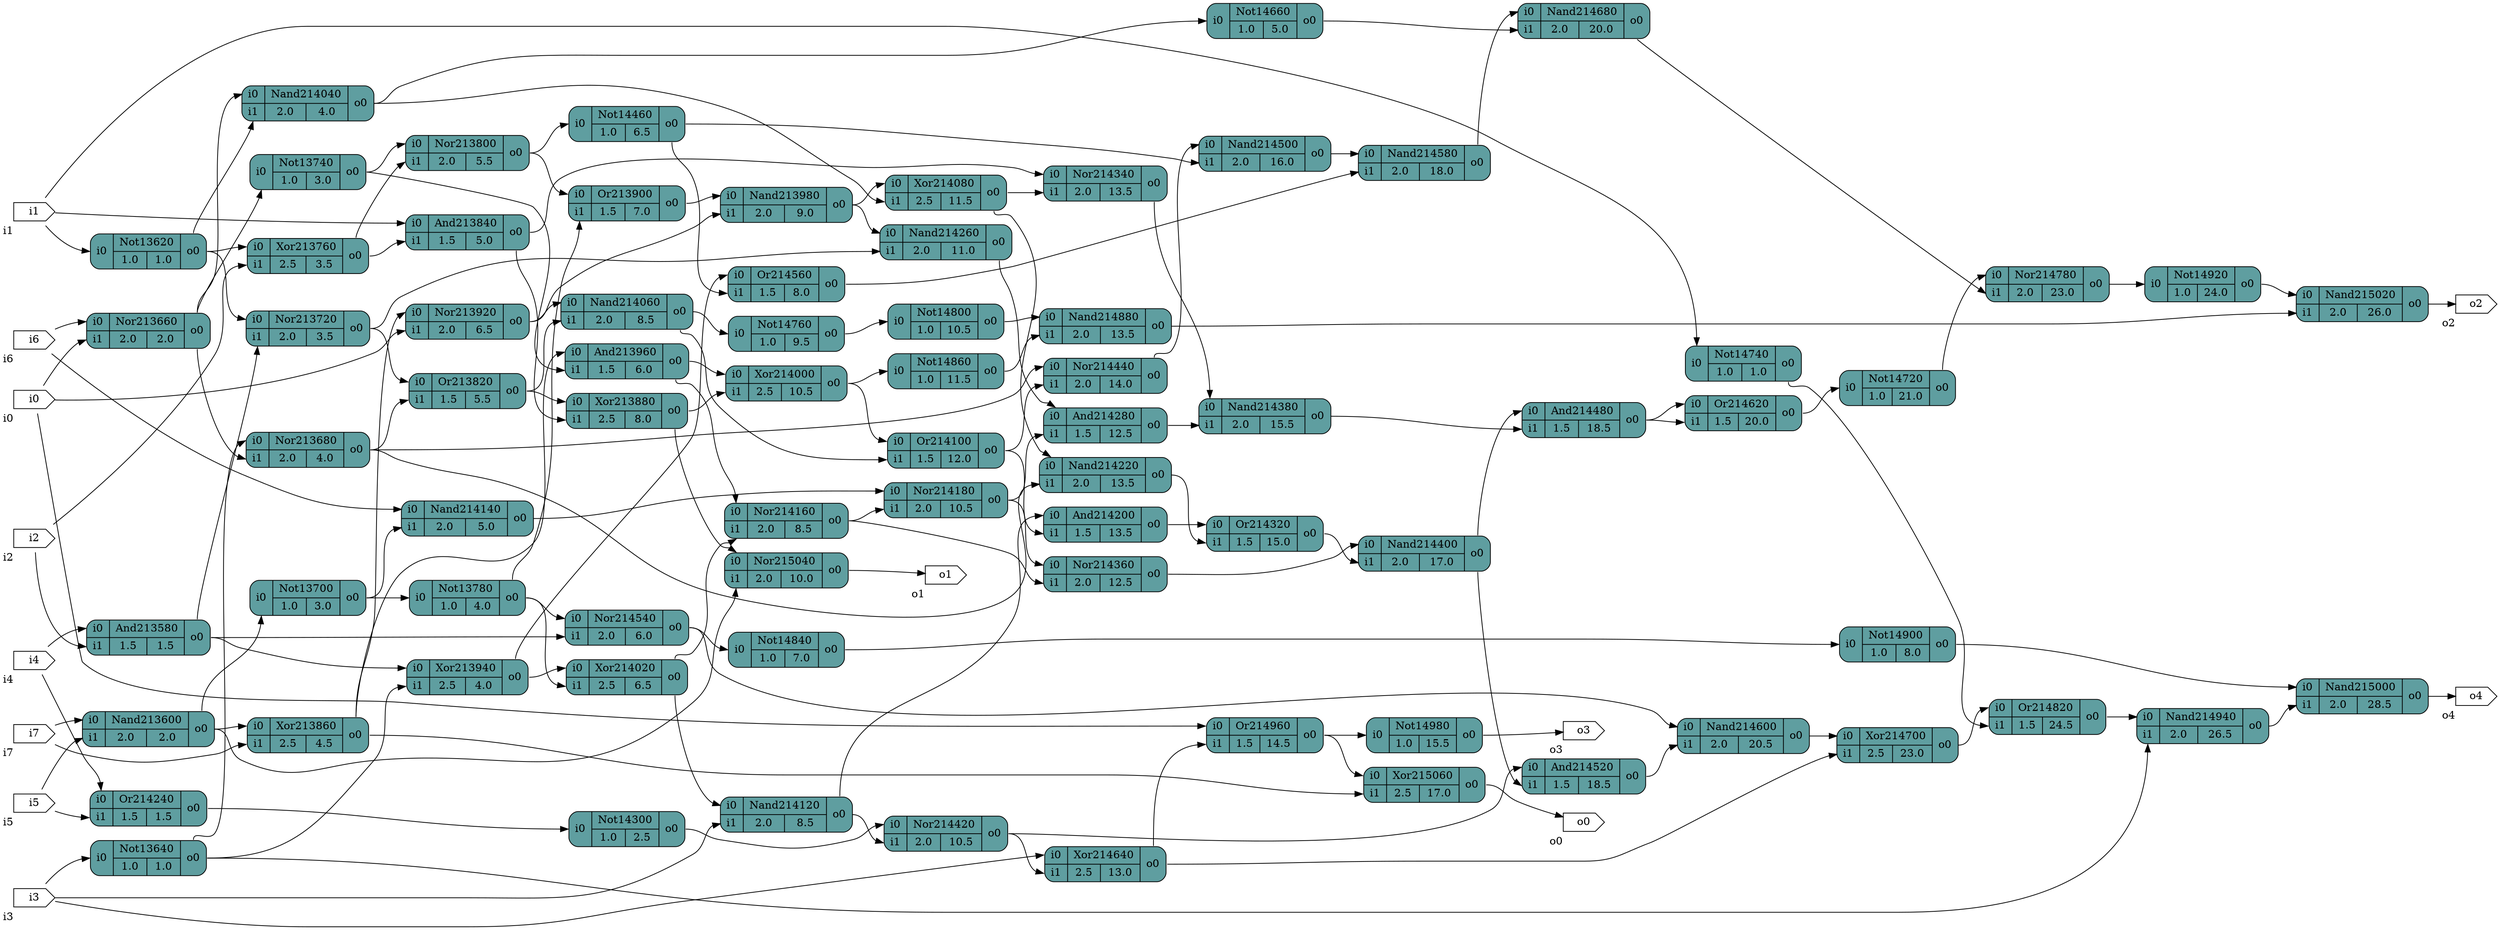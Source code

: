 digraph rand_0 {
		graph [rankdir = LR];
		And213580[shape=record; style="rounded,filled"; fillcolor=cadetblue; label="{{<i0>i0|<i1>i1}|{And213580|{1.5|1.5}}|{<o0>o0}}"]
		Nand213600[shape=record; style="rounded,filled"; fillcolor=cadetblue; label="{{<i0>i0|<i1>i1}|{Nand213600|{2.0|2.0}}|{<o0>o0}}"]
		Not13620[shape=record; style="rounded,filled"; fillcolor=cadetblue; label="{{<i0>i0}|{Not13620|{1.0|1.0}}|{<o0>o0}}"]
		Not13640[shape=record; style="rounded,filled"; fillcolor=cadetblue; label="{{<i0>i0}|{Not13640|{1.0|1.0}}|{<o0>o0}}"]
		Nor213660[shape=record; style="rounded,filled"; fillcolor=cadetblue; label="{{<i0>i0|<i1>i1}|{Nor213660|{2.0|2.0}}|{<o0>o0}}"]
		Nor213680[shape=record; style="rounded,filled"; fillcolor=cadetblue; label="{{<i0>i0|<i1>i1}|{Nor213680|{2.0|4.0}}|{<o0>o0}}"]
		Not13700[shape=record; style="rounded,filled"; fillcolor=cadetblue; label="{{<i0>i0}|{Not13700|{1.0|3.0}}|{<o0>o0}}"]
		Nor213720[shape=record; style="rounded,filled"; fillcolor=cadetblue; label="{{<i0>i0|<i1>i1}|{Nor213720|{2.0|3.5}}|{<o0>o0}}"]
		Not13740[shape=record; style="rounded,filled"; fillcolor=cadetblue; label="{{<i0>i0}|{Not13740|{1.0|3.0}}|{<o0>o0}}"]
		Xor213760[shape=record; style="rounded,filled"; fillcolor=cadetblue; label="{{<i0>i0|<i1>i1}|{Xor213760|{2.5|3.5}}|{<o0>o0}}"]
		Not13780[shape=record; style="rounded,filled"; fillcolor=cadetblue; label="{{<i0>i0}|{Not13780|{1.0|4.0}}|{<o0>o0}}"]
		Nor213800[shape=record; style="rounded,filled"; fillcolor=cadetblue; label="{{<i0>i0|<i1>i1}|{Nor213800|{2.0|5.5}}|{<o0>o0}}"]
		Or213820[shape=record; style="rounded,filled"; fillcolor=cadetblue; label="{{<i0>i0|<i1>i1}|{Or213820|{1.5|5.5}}|{<o0>o0}}"]
		And213840[shape=record; style="rounded,filled"; fillcolor=cadetblue; label="{{<i0>i0|<i1>i1}|{And213840|{1.5|5.0}}|{<o0>o0}}"]
		Xor213860[shape=record; style="rounded,filled"; fillcolor=cadetblue; label="{{<i0>i0|<i1>i1}|{Xor213860|{2.5|4.5}}|{<o0>o0}}"]
		Xor213880[shape=record; style="rounded,filled"; fillcolor=cadetblue; label="{{<i0>i0|<i1>i1}|{Xor213880|{2.5|8.0}}|{<o0>o0}}"]
		Or213900[shape=record; style="rounded,filled"; fillcolor=cadetblue; label="{{<i0>i0|<i1>i1}|{Or213900|{1.5|7.0}}|{<o0>o0}}"]
		Nor213920[shape=record; style="rounded,filled"; fillcolor=cadetblue; label="{{<i0>i0|<i1>i1}|{Nor213920|{2.0|6.5}}|{<o0>o0}}"]
		Xor213940[shape=record; style="rounded,filled"; fillcolor=cadetblue; label="{{<i0>i0|<i1>i1}|{Xor213940|{2.5|4.0}}|{<o0>o0}}"]
		And213960[shape=record; style="rounded,filled"; fillcolor=cadetblue; label="{{<i0>i0|<i1>i1}|{And213960|{1.5|6.0}}|{<o0>o0}}"]
		Nand213980[shape=record; style="rounded,filled"; fillcolor=cadetblue; label="{{<i0>i0|<i1>i1}|{Nand213980|{2.0|9.0}}|{<o0>o0}}"]
		Xor214000[shape=record; style="rounded,filled"; fillcolor=cadetblue; label="{{<i0>i0|<i1>i1}|{Xor214000|{2.5|10.5}}|{<o0>o0}}"]
		Xor214020[shape=record; style="rounded,filled"; fillcolor=cadetblue; label="{{<i0>i0|<i1>i1}|{Xor214020|{2.5|6.5}}|{<o0>o0}}"]
		Nand214040[shape=record; style="rounded,filled"; fillcolor=cadetblue; label="{{<i0>i0|<i1>i1}|{Nand214040|{2.0|4.0}}|{<o0>o0}}"]
		Nand214060[shape=record; style="rounded,filled"; fillcolor=cadetblue; label="{{<i0>i0|<i1>i1}|{Nand214060|{2.0|8.5}}|{<o0>o0}}"]
		Xor214080[shape=record; style="rounded,filled"; fillcolor=cadetblue; label="{{<i0>i0|<i1>i1}|{Xor214080|{2.5|11.5}}|{<o0>o0}}"]
		Or214100[shape=record; style="rounded,filled"; fillcolor=cadetblue; label="{{<i0>i0|<i1>i1}|{Or214100|{1.5|12.0}}|{<o0>o0}}"]
		Nand214120[shape=record; style="rounded,filled"; fillcolor=cadetblue; label="{{<i0>i0|<i1>i1}|{Nand214120|{2.0|8.5}}|{<o0>o0}}"]
		Nand214140[shape=record; style="rounded,filled"; fillcolor=cadetblue; label="{{<i0>i0|<i1>i1}|{Nand214140|{2.0|5.0}}|{<o0>o0}}"]
		Nor214160[shape=record; style="rounded,filled"; fillcolor=cadetblue; label="{{<i0>i0|<i1>i1}|{Nor214160|{2.0|8.5}}|{<o0>o0}}"]
		Nor214180[shape=record; style="rounded,filled"; fillcolor=cadetblue; label="{{<i0>i0|<i1>i1}|{Nor214180|{2.0|10.5}}|{<o0>o0}}"]
		And214200[shape=record; style="rounded,filled"; fillcolor=cadetblue; label="{{<i0>i0|<i1>i1}|{And214200|{1.5|13.5}}|{<o0>o0}}"]
		Nand214220[shape=record; style="rounded,filled"; fillcolor=cadetblue; label="{{<i0>i0|<i1>i1}|{Nand214220|{2.0|13.5}}|{<o0>o0}}"]
		Or214240[shape=record; style="rounded,filled"; fillcolor=cadetblue; label="{{<i0>i0|<i1>i1}|{Or214240|{1.5|1.5}}|{<o0>o0}}"]
		Nand214260[shape=record; style="rounded,filled"; fillcolor=cadetblue; label="{{<i0>i0|<i1>i1}|{Nand214260|{2.0|11.0}}|{<o0>o0}}"]
		And214280[shape=record; style="rounded,filled"; fillcolor=cadetblue; label="{{<i0>i0|<i1>i1}|{And214280|{1.5|12.5}}|{<o0>o0}}"]
		Not14300[shape=record; style="rounded,filled"; fillcolor=cadetblue; label="{{<i0>i0}|{Not14300|{1.0|2.5}}|{<o0>o0}}"]
		Or214320[shape=record; style="rounded,filled"; fillcolor=cadetblue; label="{{<i0>i0|<i1>i1}|{Or214320|{1.5|15.0}}|{<o0>o0}}"]
		Nor214340[shape=record; style="rounded,filled"; fillcolor=cadetblue; label="{{<i0>i0|<i1>i1}|{Nor214340|{2.0|13.5}}|{<o0>o0}}"]
		Nor214360[shape=record; style="rounded,filled"; fillcolor=cadetblue; label="{{<i0>i0|<i1>i1}|{Nor214360|{2.0|12.5}}|{<o0>o0}}"]
		Nand214380[shape=record; style="rounded,filled"; fillcolor=cadetblue; label="{{<i0>i0|<i1>i1}|{Nand214380|{2.0|15.5}}|{<o0>o0}}"]
		Nand214400[shape=record; style="rounded,filled"; fillcolor=cadetblue; label="{{<i0>i0|<i1>i1}|{Nand214400|{2.0|17.0}}|{<o0>o0}}"]
		Nor214420[shape=record; style="rounded,filled"; fillcolor=cadetblue; label="{{<i0>i0|<i1>i1}|{Nor214420|{2.0|10.5}}|{<o0>o0}}"]
		Nor214440[shape=record; style="rounded,filled"; fillcolor=cadetblue; label="{{<i0>i0|<i1>i1}|{Nor214440|{2.0|14.0}}|{<o0>o0}}"]
		Not14460[shape=record; style="rounded,filled"; fillcolor=cadetblue; label="{{<i0>i0}|{Not14460|{1.0|6.5}}|{<o0>o0}}"]
		And214480[shape=record; style="rounded,filled"; fillcolor=cadetblue; label="{{<i0>i0|<i1>i1}|{And214480|{1.5|18.5}}|{<o0>o0}}"]
		Nand214500[shape=record; style="rounded,filled"; fillcolor=cadetblue; label="{{<i0>i0|<i1>i1}|{Nand214500|{2.0|16.0}}|{<o0>o0}}"]
		And214520[shape=record; style="rounded,filled"; fillcolor=cadetblue; label="{{<i0>i0|<i1>i1}|{And214520|{1.5|18.5}}|{<o0>o0}}"]
		Nor214540[shape=record; style="rounded,filled"; fillcolor=cadetblue; label="{{<i0>i0|<i1>i1}|{Nor214540|{2.0|6.0}}|{<o0>o0}}"]
		Or214560[shape=record; style="rounded,filled"; fillcolor=cadetblue; label="{{<i0>i0|<i1>i1}|{Or214560|{1.5|8.0}}|{<o0>o0}}"]
		Nand214580[shape=record; style="rounded,filled"; fillcolor=cadetblue; label="{{<i0>i0|<i1>i1}|{Nand214580|{2.0|18.0}}|{<o0>o0}}"]
		Nand214600[shape=record; style="rounded,filled"; fillcolor=cadetblue; label="{{<i0>i0|<i1>i1}|{Nand214600|{2.0|20.5}}|{<o0>o0}}"]
		Or214620[shape=record; style="rounded,filled"; fillcolor=cadetblue; label="{{<i0>i0|<i1>i1}|{Or214620|{1.5|20.0}}|{<o0>o0}}"]
		Xor214640[shape=record; style="rounded,filled"; fillcolor=cadetblue; label="{{<i0>i0|<i1>i1}|{Xor214640|{2.5|13.0}}|{<o0>o0}}"]
		Not14660[shape=record; style="rounded,filled"; fillcolor=cadetblue; label="{{<i0>i0}|{Not14660|{1.0|5.0}}|{<o0>o0}}"]
		Nand214680[shape=record; style="rounded,filled"; fillcolor=cadetblue; label="{{<i0>i0|<i1>i1}|{Nand214680|{2.0|20.0}}|{<o0>o0}}"]
		Xor214700[shape=record; style="rounded,filled"; fillcolor=cadetblue; label="{{<i0>i0|<i1>i1}|{Xor214700|{2.5|23.0}}|{<o0>o0}}"]
		Not14720[shape=record; style="rounded,filled"; fillcolor=cadetblue; label="{{<i0>i0}|{Not14720|{1.0|21.0}}|{<o0>o0}}"]
		Not14740[shape=record; style="rounded,filled"; fillcolor=cadetblue; label="{{<i0>i0}|{Not14740|{1.0|1.0}}|{<o0>o0}}"]
		Not14760[shape=record; style="rounded,filled"; fillcolor=cadetblue; label="{{<i0>i0}|{Not14760|{1.0|9.5}}|{<o0>o0}}"]
		Nor214780[shape=record; style="rounded,filled"; fillcolor=cadetblue; label="{{<i0>i0|<i1>i1}|{Nor214780|{2.0|23.0}}|{<o0>o0}}"]
		Not14800[shape=record; style="rounded,filled"; fillcolor=cadetblue; label="{{<i0>i0}|{Not14800|{1.0|10.5}}|{<o0>o0}}"]
		Or214820[shape=record; style="rounded,filled"; fillcolor=cadetblue; label="{{<i0>i0|<i1>i1}|{Or214820|{1.5|24.5}}|{<o0>o0}}"]
		Not14840[shape=record; style="rounded,filled"; fillcolor=cadetblue; label="{{<i0>i0}|{Not14840|{1.0|7.0}}|{<o0>o0}}"]
		Not14860[shape=record; style="rounded,filled"; fillcolor=cadetblue; label="{{<i0>i0}|{Not14860|{1.0|11.5}}|{<o0>o0}}"]
		Nand214880[shape=record; style="rounded,filled"; fillcolor=cadetblue; label="{{<i0>i0|<i1>i1}|{Nand214880|{2.0|13.5}}|{<o0>o0}}"]
		Not14900[shape=record; style="rounded,filled"; fillcolor=cadetblue; label="{{<i0>i0}|{Not14900|{1.0|8.0}}|{<o0>o0}}"]
		Not14920[shape=record; style="rounded,filled"; fillcolor=cadetblue; label="{{<i0>i0}|{Not14920|{1.0|24.0}}|{<o0>o0}}"]
		Nand214940[shape=record; style="rounded,filled"; fillcolor=cadetblue; label="{{<i0>i0|<i1>i1}|{Nand214940|{2.0|26.5}}|{<o0>o0}}"]
		Or214960[shape=record; style="rounded,filled"; fillcolor=cadetblue; label="{{<i0>i0|<i1>i1}|{Or214960|{1.5|14.5}}|{<o0>o0}}"]
		Not14980[shape=record; style="rounded,filled"; fillcolor=cadetblue; label="{{<i0>i0}|{Not14980|{1.0|15.5}}|{<o0>o0}}"]
		Nand215000[shape=record; style="rounded,filled"; fillcolor=cadetblue; label="{{<i0>i0|<i1>i1}|{Nand215000|{2.0|28.5}}|{<o0>o0}}"]
		Nand215020[shape=record; style="rounded,filled"; fillcolor=cadetblue; label="{{<i0>i0|<i1>i1}|{Nand215020|{2.0|26.0}}|{<o0>o0}}"]
		Nor215040[shape=record; style="rounded,filled"; fillcolor=cadetblue; label="{{<i0>i0|<i1>i1}|{Nor215040|{2.0|10.0}}|{<o0>o0}}"]
		Xor215060[shape=record; style="rounded,filled"; fillcolor=cadetblue; label="{{<i0>i0|<i1>i1}|{Xor215060|{2.5|17.0}}|{<o0>o0}}"]
		i0[shape=cds,xlabel="i0"]
		i1[shape=cds,xlabel="i1"]
		i2[shape=cds,xlabel="i2"]
		i3[shape=cds,xlabel="i3"]
		i4[shape=cds,xlabel="i4"]
		i5[shape=cds,xlabel="i5"]
		i6[shape=cds,xlabel="i6"]
		i7[shape=cds,xlabel="i7"]
		o0[shape=cds,xlabel="o0"]
		o1[shape=cds,xlabel="o1"]
		o2[shape=cds,xlabel="o2"]
		o3[shape=cds,xlabel="o3"]
		o4[shape=cds,xlabel="o4"]
		i0 -> Nor213660:i1;
		i0 -> Nor213920:i1;
		i0 -> Or214960:i0;
		i1 -> Not13620:i0;
		i1 -> And213840:i0;
		i1 -> Not14740:i0;
		i2 -> And213580:i1;
		i2 -> Xor213760:i1;
		i3 -> Not13640:i0;
		i3 -> Nand214120:i1;
		i3 -> Xor214640:i0;
		i4 -> And213580:i0;
		i4 -> Or214240:i0;
		i5 -> Nand213600:i1;
		i5 -> Or214240:i1;
		i6 -> Nor213660:i0;
		i6 -> Nand214140:i0;
		i7 -> Nand213600:i0;
		i7 -> Xor213860:i1;
		And213580:o0 -> Nor213720:i1;
		And213580:o0 -> Xor213940:i0;
		And213580:o0 -> Nor214540:i1;
		Nand213600:o0 -> Not13700:i0;
		Nand213600:o0 -> Xor213860:i0;
		Nand213600:o0 -> Nor215040:i1;
		Not13620:o0 -> Nor213720:i0;
		Not13620:o0 -> Xor213760:i0;
		Not13620:o0 -> Nand214040:i1;
		Not13640:o0 -> Nor213680:i0;
		Not13640:o0 -> Xor213940:i1;
		Not13640:o0 -> Nand214940:i1;
		Nor213660:o0 -> Nor213680:i1;
		Nor213660:o0 -> Not13740:i0;
		Nor213660:o0 -> Nand214040:i0;
		Nor213680:o0 -> Or213820:i1;
		Nor213680:o0 -> Nand214220:i1;
		Nor213680:o0 -> Nor214440:i0;
		Not13700:o0 -> Not13780:i0;
		Not13700:o0 -> Nand214140:i1;
		Nor213720:o0 -> Or213820:i0;
		Nor213720:o0 -> Nand214260:i1;
		Not13740:o0 -> Nor213800:i0;
		Not13740:o0 -> And213960:i1;
		Xor213760:o0 -> Nor213800:i1;
		Xor213760:o0 -> And213840:i1;
		Not13780:o0 -> Or213900:i1;
		Not13780:o0 -> Xor214020:i1;
		Not13780:o0 -> Nor214540:i0;
		Nor213800:o0 -> Or213900:i0;
		Nor213800:o0 -> Not14460:i0;
		Or213820:o0 -> Xor213880:i0;
		Or213820:o0 -> Nand214060:i1;
		And213840:o0 -> Xor213880:i1;
		And213840:o0 -> Nor214340:i0;
		Xor213860:o0 -> Nor213920:i0;
		Xor213860:o0 -> And213960:i0;
		Xor213860:o0 -> Xor215060:i1;
		Xor213880:o0 -> Xor214000:i1;
		Xor213880:o0 -> Nor215040:i0;
		Or213900:o0 -> Nand213980:i0;
		Nor213920:o0 -> Nand213980:i1;
		Nor213920:o0 -> Nand214060:i0;
		Xor213940:o0 -> Xor214020:i0;
		Xor213940:o0 -> Or214560:i0;
		And213960:o0 -> Xor214000:i0;
		And213960:o0 -> Nor214160:i0;
		Nand213980:o0 -> Xor214080:i0;
		Nand213980:o0 -> Nand214260:i0;
		Xor214000:o0 -> Or214100:i0;
		Xor214000:o0 -> Not14860:i0;
		Xor214020:o0 -> Nand214120:i0;
		Xor214020:o0 -> Nor214160:i1;
		Nand214040:o0 -> Xor214080:i1;
		Nand214040:o0 -> Not14660:i0;
		Nand214060:o0 -> Or214100:i1;
		Nand214060:o0 -> Not14760:i0;
		Xor214080:o0 -> Nand214220:i0;
		Xor214080:o0 -> Nor214340:i1;
		Or214100:o0 -> And214200:i1;
		Or214100:o0 -> Nor214440:i1;
		Nand214120:o0 -> And214200:i0;
		Nand214120:o0 -> Nor214420:i1;
		Nand214140:o0 -> Nor214180:i0;
		Nor214160:o0 -> Nor214180:i1;
		Nor214160:o0 -> Nor214360:i1;
		Nor214180:o0 -> And214280:i1;
		Nor214180:o0 -> Nor214360:i0;
		And214200:o0 -> Or214320:i0;
		Nand214220:o0 -> Or214320:i1;
		Or214240:o0 -> Not14300:i0;
		Nand214260:o0 -> And214280:i0;
		And214280:o0 -> Nand214380:i1;
		Not14300:o0 -> Nor214420:i0;
		Or214320:o0 -> Nand214400:i1;
		Nor214340:o0 -> Nand214380:i0;
		Nor214360:o0 -> Nand214400:i0;
		Nand214380:o0 -> And214480:i1;
		Nand214400:o0 -> And214480:i0;
		Nand214400:o0 -> And214520:i1;
		Nor214420:o0 -> And214520:i0;
		Nor214420:o0 -> Xor214640:i1;
		Nor214440:o0 -> Nand214500:i0;
		Not14460:o0 -> Nand214500:i1;
		Not14460:o0 -> Or214560:i1;
		And214480:o0 -> Or214620:i0;
		And214480:o0 -> Or214620:i1;
		Nand214500:o0 -> Nand214580:i0;
		And214520:o0 -> Nand214600:i1;
		Nor214540:o0 -> Nand214600:i0;
		Nor214540:o0 -> Not14840:i0;
		Or214560:o0 -> Nand214580:i1;
		Nand214580:o0 -> Nand214680:i0;
		Nand214600:o0 -> Xor214700:i0;
		Or214620:o0 -> Not14720:i0;
		Xor214640:o0 -> Xor214700:i1;
		Xor214640:o0 -> Or214960:i1;
		Not14660:o0 -> Nand214680:i1;
		Nand214680:o0 -> Nor214780:i1;
		Xor214700:o0 -> Or214820:i0;
		Not14720:o0 -> Nor214780:i0;
		Not14740:o0 -> Or214820:i1;
		Not14760:o0 -> Not14800:i0;
		Nor214780:o0 -> Not14920:i0;
		Not14800:o0 -> Nand214880:i0;
		Or214820:o0 -> Nand214940:i0;
		Not14840:o0 -> Not14900:i0;
		Not14860:o0 -> Nand214880:i1;
		Nand214880:o0 -> Nand215020:i1;
		Not14900:o0 -> Nand215000:i0;
		Not14920:o0 -> Nand215020:i0;
		Nand214940:o0 -> Nand215000:i1;
		Or214960:o0 -> Not14980:i0;
		Or214960:o0 -> Xor215060:i0;
		Not14980:o0 -> o3;
		Nand215000:o0 -> o4;
		Nand215020:o0 -> o2;
		Nor215040:o0 -> o1;
		Xor215060:o0 -> o0;
}
